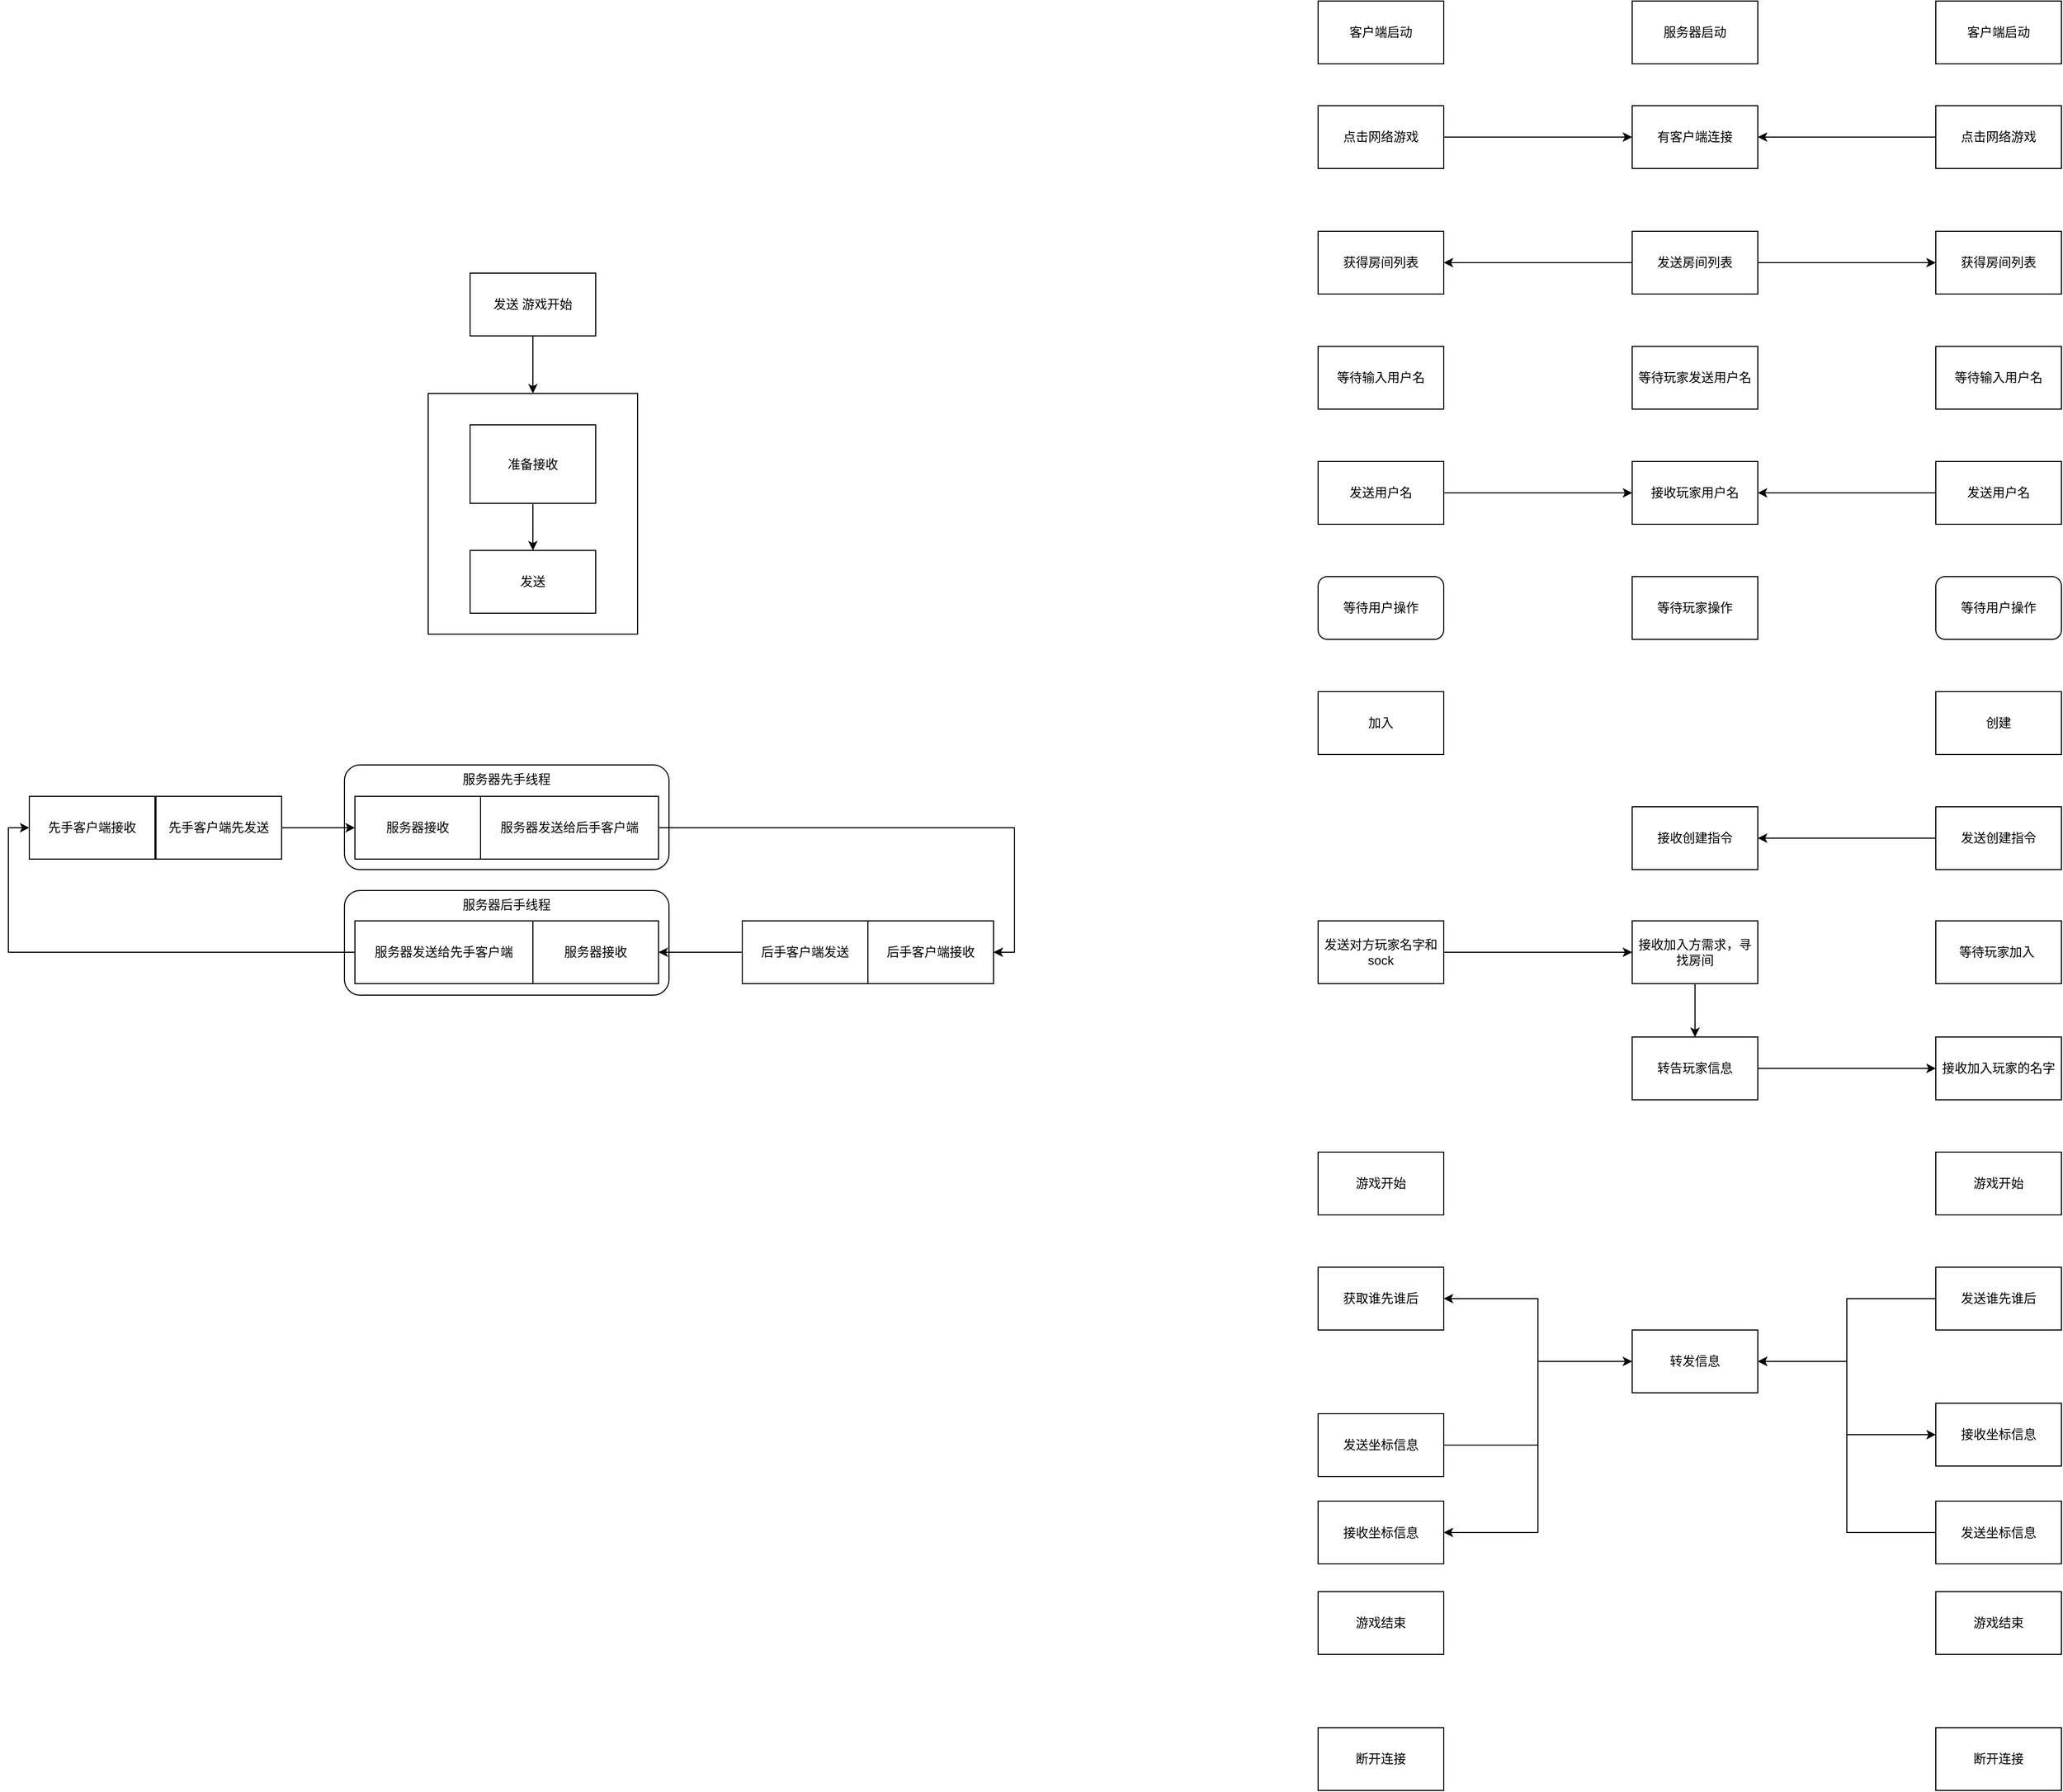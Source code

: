 <mxfile version="13.9.9" type="device"><diagram id="1s2Vgxn-b_jySoX7xPfV" name="第 1 页"><mxGraphModel dx="2740" dy="798" grid="1" gridSize="10" guides="1" tooltips="1" connect="1" arrows="1" fold="1" page="1" pageScale="1" pageWidth="827" pageHeight="1169" math="0" shadow="0"><root><mxCell id="0"/><mxCell id="1" parent="0"/><mxCell id="uEhjVrVfKia0FHYJH1ai-1" value="made by yyyf" style="rounded=0;whiteSpace=wrap;html=1;" vertex="1" parent="1"><mxGeometry x="-880" y="700" width="120" height="60" as="geometry"/></mxCell><mxCell id="krzddPBnEMqZszo9SkTy-14" value="服务器先手线程" style="rounded=1;whiteSpace=wrap;html=1;verticalAlign=top;" parent="1" vertex="1"><mxGeometry x="-1000" y="1020" width="310" height="100" as="geometry"/></mxCell><mxCell id="krzddPBnEMqZszo9SkTy-13" value="服务器后手线程" style="rounded=1;whiteSpace=wrap;html=1;verticalAlign=top;" parent="1" vertex="1"><mxGeometry x="-1000" y="1140" width="310" height="100" as="geometry"/></mxCell><mxCell id="unU1HjFAT51FPBRmw0fd-4" value="" style="rounded=0;whiteSpace=wrap;html=1;" parent="1" vertex="1"><mxGeometry x="-920" y="665" width="200" height="230" as="geometry"/></mxCell><mxCell id="c_8PGOOVGQ9NxCZNv5Vo-10" style="edgeStyle=orthogonalEdgeStyle;rounded=0;orthogonalLoop=1;jettySize=auto;html=1;" parent="1" source="c_8PGOOVGQ9NxCZNv5Vo-1" target="c_8PGOOVGQ9NxCZNv5Vo-9" edge="1"><mxGeometry relative="1" as="geometry"/></mxCell><mxCell id="c_8PGOOVGQ9NxCZNv5Vo-1" value="点击网络游戏" style="rounded=0;whiteSpace=wrap;html=1;" parent="1" vertex="1"><mxGeometry x="520" y="390" width="120" height="60" as="geometry"/></mxCell><mxCell id="c_8PGOOVGQ9NxCZNv5Vo-2" value="获得房间列表" style="rounded=0;whiteSpace=wrap;html=1;" parent="1" vertex="1"><mxGeometry x="520" y="510" width="120" height="60" as="geometry"/></mxCell><mxCell id="c_8PGOOVGQ9NxCZNv5Vo-3" value="等待输入用户名" style="rounded=0;whiteSpace=wrap;html=1;" parent="1" vertex="1"><mxGeometry x="520" y="620" width="120" height="60" as="geometry"/></mxCell><mxCell id="c_8PGOOVGQ9NxCZNv5Vo-15" style="edgeStyle=orthogonalEdgeStyle;rounded=0;orthogonalLoop=1;jettySize=auto;html=1;" parent="1" source="c_8PGOOVGQ9NxCZNv5Vo-4" target="c_8PGOOVGQ9NxCZNv5Vo-14" edge="1"><mxGeometry relative="1" as="geometry"/></mxCell><mxCell id="c_8PGOOVGQ9NxCZNv5Vo-4" value="发送用户名" style="rounded=0;whiteSpace=wrap;html=1;" parent="1" vertex="1"><mxGeometry x="520" y="730" width="120" height="60" as="geometry"/></mxCell><mxCell id="c_8PGOOVGQ9NxCZNv5Vo-5" value="等待用户操作" style="rounded=1;whiteSpace=wrap;html=1;" parent="1" vertex="1"><mxGeometry x="520" y="840" width="120" height="60" as="geometry"/></mxCell><mxCell id="c_8PGOOVGQ9NxCZNv5Vo-7" value="创建" style="rounded=0;whiteSpace=wrap;html=1;" parent="1" vertex="1"><mxGeometry x="520" y="950" width="120" height="60" as="geometry"/></mxCell><mxCell id="c_8PGOOVGQ9NxCZNv5Vo-8" value="服务器启动" style="rounded=0;whiteSpace=wrap;html=1;" parent="1" vertex="1"><mxGeometry x="230" y="290" width="120" height="60" as="geometry"/></mxCell><mxCell id="c_8PGOOVGQ9NxCZNv5Vo-9" value="有客户端连接" style="rounded=0;whiteSpace=wrap;html=1;" parent="1" vertex="1"><mxGeometry x="230" y="390" width="120" height="60" as="geometry"/></mxCell><mxCell id="c_8PGOOVGQ9NxCZNv5Vo-12" style="edgeStyle=orthogonalEdgeStyle;rounded=0;orthogonalLoop=1;jettySize=auto;html=1;" parent="1" source="c_8PGOOVGQ9NxCZNv5Vo-11" target="c_8PGOOVGQ9NxCZNv5Vo-2" edge="1"><mxGeometry relative="1" as="geometry"/></mxCell><mxCell id="c_8PGOOVGQ9NxCZNv5Vo-60" style="edgeStyle=orthogonalEdgeStyle;rounded=0;orthogonalLoop=1;jettySize=auto;html=1;" parent="1" source="c_8PGOOVGQ9NxCZNv5Vo-11" target="c_8PGOOVGQ9NxCZNv5Vo-27" edge="1"><mxGeometry relative="1" as="geometry"/></mxCell><mxCell id="c_8PGOOVGQ9NxCZNv5Vo-11" value="发送房间列表" style="rounded=0;whiteSpace=wrap;html=1;" parent="1" vertex="1"><mxGeometry x="230" y="510" width="120" height="60" as="geometry"/></mxCell><mxCell id="c_8PGOOVGQ9NxCZNv5Vo-13" value="等待玩家发送用户名" style="rounded=0;whiteSpace=wrap;html=1;" parent="1" vertex="1"><mxGeometry x="230" y="620" width="120" height="60" as="geometry"/></mxCell><mxCell id="c_8PGOOVGQ9NxCZNv5Vo-14" value="接收玩家用户名" style="rounded=0;whiteSpace=wrap;html=1;" parent="1" vertex="1"><mxGeometry x="230" y="730" width="120" height="60" as="geometry"/></mxCell><mxCell id="c_8PGOOVGQ9NxCZNv5Vo-16" value="等待玩家操作" style="rounded=0;whiteSpace=wrap;html=1;" parent="1" vertex="1"><mxGeometry x="230" y="840" width="120" height="60" as="geometry"/></mxCell><mxCell id="c_8PGOOVGQ9NxCZNv5Vo-20" style="edgeStyle=orthogonalEdgeStyle;rounded=0;orthogonalLoop=1;jettySize=auto;html=1;" parent="1" source="c_8PGOOVGQ9NxCZNv5Vo-17" target="c_8PGOOVGQ9NxCZNv5Vo-18" edge="1"><mxGeometry relative="1" as="geometry"/></mxCell><mxCell id="c_8PGOOVGQ9NxCZNv5Vo-17" value="发送创建指令" style="rounded=0;whiteSpace=wrap;html=1;" parent="1" vertex="1"><mxGeometry x="520" y="1060" width="120" height="60" as="geometry"/></mxCell><mxCell id="c_8PGOOVGQ9NxCZNv5Vo-18" value="接收创建指令" style="rounded=0;whiteSpace=wrap;html=1;" parent="1" vertex="1"><mxGeometry x="230" y="1060" width="120" height="60" as="geometry"/></mxCell><mxCell id="c_8PGOOVGQ9NxCZNv5Vo-21" value="等待玩家加入&amp;nbsp;" style="rounded=0;whiteSpace=wrap;html=1;" parent="1" vertex="1"><mxGeometry x="520" y="1169" width="120" height="60" as="geometry"/></mxCell><mxCell id="c_8PGOOVGQ9NxCZNv5Vo-22" value="接收加入玩家的名字" style="rounded=0;whiteSpace=wrap;html=1;" parent="1" vertex="1"><mxGeometry x="520" y="1280" width="120" height="60" as="geometry"/></mxCell><mxCell id="c_8PGOOVGQ9NxCZNv5Vo-23" value="游戏开始" style="rounded=0;whiteSpace=wrap;html=1;" parent="1" vertex="1"><mxGeometry x="520" y="1390" width="120" height="60" as="geometry"/></mxCell><mxCell id="c_8PGOOVGQ9NxCZNv5Vo-25" style="edgeStyle=orthogonalEdgeStyle;rounded=0;orthogonalLoop=1;jettySize=auto;html=1;" parent="1" source="c_8PGOOVGQ9NxCZNv5Vo-24" target="c_8PGOOVGQ9NxCZNv5Vo-22" edge="1"><mxGeometry relative="1" as="geometry"/></mxCell><mxCell id="c_8PGOOVGQ9NxCZNv5Vo-24" value="转告玩家信息" style="rounded=0;whiteSpace=wrap;html=1;" parent="1" vertex="1"><mxGeometry x="230" y="1280" width="120" height="60" as="geometry"/></mxCell><mxCell id="c_8PGOOVGQ9NxCZNv5Vo-59" style="edgeStyle=orthogonalEdgeStyle;rounded=0;orthogonalLoop=1;jettySize=auto;html=1;" parent="1" source="c_8PGOOVGQ9NxCZNv5Vo-26" target="c_8PGOOVGQ9NxCZNv5Vo-9" edge="1"><mxGeometry relative="1" as="geometry"/></mxCell><mxCell id="c_8PGOOVGQ9NxCZNv5Vo-26" value="点击网络游戏" style="rounded=0;whiteSpace=wrap;html=1;" parent="1" vertex="1"><mxGeometry x="-70" y="390" width="120" height="60" as="geometry"/></mxCell><mxCell id="c_8PGOOVGQ9NxCZNv5Vo-27" value="获得房间列表" style="rounded=0;whiteSpace=wrap;html=1;" parent="1" vertex="1"><mxGeometry x="-70" y="510" width="120" height="60" as="geometry"/></mxCell><mxCell id="c_8PGOOVGQ9NxCZNv5Vo-28" value="等待输入用户名" style="rounded=0;whiteSpace=wrap;html=1;" parent="1" vertex="1"><mxGeometry x="-70" y="620" width="120" height="60" as="geometry"/></mxCell><mxCell id="c_8PGOOVGQ9NxCZNv5Vo-61" style="edgeStyle=orthogonalEdgeStyle;rounded=0;orthogonalLoop=1;jettySize=auto;html=1;" parent="1" source="c_8PGOOVGQ9NxCZNv5Vo-29" target="c_8PGOOVGQ9NxCZNv5Vo-14" edge="1"><mxGeometry relative="1" as="geometry"/></mxCell><mxCell id="c_8PGOOVGQ9NxCZNv5Vo-29" value="发送用户名" style="rounded=0;whiteSpace=wrap;html=1;" parent="1" vertex="1"><mxGeometry x="-70" y="730" width="120" height="60" as="geometry"/></mxCell><mxCell id="c_8PGOOVGQ9NxCZNv5Vo-30" value="等待用户操作" style="rounded=1;whiteSpace=wrap;html=1;" parent="1" vertex="1"><mxGeometry x="-70" y="840" width="120" height="60" as="geometry"/></mxCell><mxCell id="c_8PGOOVGQ9NxCZNv5Vo-31" value="加入" style="rounded=0;whiteSpace=wrap;html=1;" parent="1" vertex="1"><mxGeometry x="-70" y="950" width="120" height="60" as="geometry"/></mxCell><mxCell id="c_8PGOOVGQ9NxCZNv5Vo-32" value="客户端启动" style="rounded=0;whiteSpace=wrap;html=1;" parent="1" vertex="1"><mxGeometry x="-70" y="290" width="120" height="60" as="geometry"/></mxCell><mxCell id="c_8PGOOVGQ9NxCZNv5Vo-33" value="客户端启动" style="rounded=0;whiteSpace=wrap;html=1;" parent="1" vertex="1"><mxGeometry x="520" y="290" width="120" height="60" as="geometry"/></mxCell><mxCell id="c_8PGOOVGQ9NxCZNv5Vo-37" style="edgeStyle=orthogonalEdgeStyle;rounded=0;orthogonalLoop=1;jettySize=auto;html=1;" parent="1" source="c_8PGOOVGQ9NxCZNv5Vo-35" target="c_8PGOOVGQ9NxCZNv5Vo-36" edge="1"><mxGeometry relative="1" as="geometry"/></mxCell><mxCell id="c_8PGOOVGQ9NxCZNv5Vo-35" value="发送对方玩家名字和sock" style="rounded=0;whiteSpace=wrap;html=1;" parent="1" vertex="1"><mxGeometry x="-70" y="1169" width="120" height="60" as="geometry"/></mxCell><mxCell id="c_8PGOOVGQ9NxCZNv5Vo-38" style="edgeStyle=orthogonalEdgeStyle;rounded=0;orthogonalLoop=1;jettySize=auto;html=1;" parent="1" source="c_8PGOOVGQ9NxCZNv5Vo-36" target="c_8PGOOVGQ9NxCZNv5Vo-24" edge="1"><mxGeometry relative="1" as="geometry"/></mxCell><mxCell id="c_8PGOOVGQ9NxCZNv5Vo-36" value="接收加入方需求，寻找房间" style="rounded=0;whiteSpace=wrap;html=1;" parent="1" vertex="1"><mxGeometry x="230" y="1169" width="120" height="60" as="geometry"/></mxCell><mxCell id="c_8PGOOVGQ9NxCZNv5Vo-39" value="游戏开始" style="rounded=0;whiteSpace=wrap;html=1;" parent="1" vertex="1"><mxGeometry x="-70" y="1390" width="120" height="60" as="geometry"/></mxCell><mxCell id="c_8PGOOVGQ9NxCZNv5Vo-40" value="游戏结束" style="rounded=0;whiteSpace=wrap;html=1;" parent="1" vertex="1"><mxGeometry x="-70" y="1810" width="120" height="60" as="geometry"/></mxCell><mxCell id="c_8PGOOVGQ9NxCZNv5Vo-41" value="断开连接" style="rounded=0;whiteSpace=wrap;html=1;" parent="1" vertex="1"><mxGeometry x="-70" y="1940" width="120" height="60" as="geometry"/></mxCell><mxCell id="c_8PGOOVGQ9NxCZNv5Vo-42" value="游戏结束" style="rounded=0;whiteSpace=wrap;html=1;" parent="1" vertex="1"><mxGeometry x="520" y="1810" width="120" height="60" as="geometry"/></mxCell><mxCell id="c_8PGOOVGQ9NxCZNv5Vo-43" value="断开连接" style="rounded=0;whiteSpace=wrap;html=1;" parent="1" vertex="1"><mxGeometry x="520" y="1940" width="120" height="60" as="geometry"/></mxCell><mxCell id="c_8PGOOVGQ9NxCZNv5Vo-48" style="edgeStyle=orthogonalEdgeStyle;rounded=0;orthogonalLoop=1;jettySize=auto;html=1;" parent="1" source="c_8PGOOVGQ9NxCZNv5Vo-46" target="c_8PGOOVGQ9NxCZNv5Vo-47" edge="1"><mxGeometry relative="1" as="geometry"/></mxCell><mxCell id="c_8PGOOVGQ9NxCZNv5Vo-46" value="发送谁先谁后" style="rounded=0;whiteSpace=wrap;html=1;" parent="1" vertex="1"><mxGeometry x="520" y="1500" width="120" height="60" as="geometry"/></mxCell><mxCell id="c_8PGOOVGQ9NxCZNv5Vo-50" style="edgeStyle=orthogonalEdgeStyle;rounded=0;orthogonalLoop=1;jettySize=auto;html=1;" parent="1" source="c_8PGOOVGQ9NxCZNv5Vo-47" target="c_8PGOOVGQ9NxCZNv5Vo-49" edge="1"><mxGeometry relative="1" as="geometry"/></mxCell><mxCell id="c_8PGOOVGQ9NxCZNv5Vo-56" style="edgeStyle=orthogonalEdgeStyle;rounded=0;orthogonalLoop=1;jettySize=auto;html=1;entryX=0;entryY=0.5;entryDx=0;entryDy=0;" parent="1" source="c_8PGOOVGQ9NxCZNv5Vo-47" target="c_8PGOOVGQ9NxCZNv5Vo-53" edge="1"><mxGeometry relative="1" as="geometry"/></mxCell><mxCell id="c_8PGOOVGQ9NxCZNv5Vo-58" style="edgeStyle=orthogonalEdgeStyle;rounded=0;orthogonalLoop=1;jettySize=auto;html=1;entryX=1;entryY=0.5;entryDx=0;entryDy=0;" parent="1" source="c_8PGOOVGQ9NxCZNv5Vo-47" target="c_8PGOOVGQ9NxCZNv5Vo-54" edge="1"><mxGeometry relative="1" as="geometry"/></mxCell><mxCell id="c_8PGOOVGQ9NxCZNv5Vo-47" value="转发信息" style="rounded=0;whiteSpace=wrap;html=1;" parent="1" vertex="1"><mxGeometry x="230" y="1560" width="120" height="60" as="geometry"/></mxCell><mxCell id="c_8PGOOVGQ9NxCZNv5Vo-49" value="获取谁先谁后" style="rounded=0;whiteSpace=wrap;html=1;" parent="1" vertex="1"><mxGeometry x="-70" y="1500" width="120" height="60" as="geometry"/></mxCell><mxCell id="c_8PGOOVGQ9NxCZNv5Vo-52" style="edgeStyle=orthogonalEdgeStyle;rounded=0;orthogonalLoop=1;jettySize=auto;html=1;entryX=0;entryY=0.5;entryDx=0;entryDy=0;" parent="1" source="c_8PGOOVGQ9NxCZNv5Vo-51" target="c_8PGOOVGQ9NxCZNv5Vo-47" edge="1"><mxGeometry relative="1" as="geometry"/></mxCell><mxCell id="c_8PGOOVGQ9NxCZNv5Vo-51" value="发送坐标信息" style="rounded=0;whiteSpace=wrap;html=1;" parent="1" vertex="1"><mxGeometry x="-70" y="1640" width="120" height="60" as="geometry"/></mxCell><mxCell id="c_8PGOOVGQ9NxCZNv5Vo-53" value="接收坐标信息" style="rounded=0;whiteSpace=wrap;html=1;" parent="1" vertex="1"><mxGeometry x="520" y="1630" width="120" height="60" as="geometry"/></mxCell><mxCell id="c_8PGOOVGQ9NxCZNv5Vo-54" value="接收坐标信息" style="rounded=0;whiteSpace=wrap;html=1;" parent="1" vertex="1"><mxGeometry x="-70" y="1723.5" width="120" height="60" as="geometry"/></mxCell><mxCell id="c_8PGOOVGQ9NxCZNv5Vo-57" style="edgeStyle=orthogonalEdgeStyle;rounded=0;orthogonalLoop=1;jettySize=auto;html=1;entryX=1;entryY=0.5;entryDx=0;entryDy=0;" parent="1" source="c_8PGOOVGQ9NxCZNv5Vo-55" target="c_8PGOOVGQ9NxCZNv5Vo-47" edge="1"><mxGeometry relative="1" as="geometry"/></mxCell><mxCell id="c_8PGOOVGQ9NxCZNv5Vo-55" value="发送坐标信息" style="rounded=0;whiteSpace=wrap;html=1;" parent="1" vertex="1"><mxGeometry x="520" y="1723.5" width="120" height="60" as="geometry"/></mxCell><mxCell id="unU1HjFAT51FPBRmw0fd-5" style="edgeStyle=orthogonalEdgeStyle;rounded=0;orthogonalLoop=1;jettySize=auto;html=1;" parent="1" source="unU1HjFAT51FPBRmw0fd-1" target="unU1HjFAT51FPBRmw0fd-4" edge="1"><mxGeometry relative="1" as="geometry"/></mxCell><mxCell id="unU1HjFAT51FPBRmw0fd-1" value="发送 游戏开始" style="rounded=0;whiteSpace=wrap;html=1;" parent="1" vertex="1"><mxGeometry x="-880" y="550" width="120" height="60" as="geometry"/></mxCell><mxCell id="unU1HjFAT51FPBRmw0fd-6" style="edgeStyle=orthogonalEdgeStyle;rounded=0;orthogonalLoop=1;jettySize=auto;html=1;" parent="1" source="unU1HjFAT51FPBRmw0fd-2" target="unU1HjFAT51FPBRmw0fd-3" edge="1"><mxGeometry relative="1" as="geometry"/></mxCell><mxCell id="unU1HjFAT51FPBRmw0fd-2" value="准备接收" style="rounded=0;whiteSpace=wrap;html=1;" parent="1" vertex="1"><mxGeometry x="-880" y="695" width="120" height="75" as="geometry"/></mxCell><mxCell id="unU1HjFAT51FPBRmw0fd-3" value="发送" style="rounded=0;whiteSpace=wrap;html=1;" parent="1" vertex="1"><mxGeometry x="-880" y="815" width="120" height="60" as="geometry"/></mxCell><mxCell id="krzddPBnEMqZszo9SkTy-4" style="edgeStyle=orthogonalEdgeStyle;rounded=0;orthogonalLoop=1;jettySize=auto;html=1;entryX=0;entryY=0.5;entryDx=0;entryDy=0;" parent="1" source="krzddPBnEMqZszo9SkTy-1" target="krzddPBnEMqZszo9SkTy-2" edge="1"><mxGeometry relative="1" as="geometry"/></mxCell><mxCell id="krzddPBnEMqZszo9SkTy-1" value="先手客户端先发送" style="rounded=0;whiteSpace=wrap;html=1;" parent="1" vertex="1"><mxGeometry x="-1180" y="1050" width="120" height="60" as="geometry"/></mxCell><mxCell id="krzddPBnEMqZszo9SkTy-2" value="服务器接收" style="rounded=0;whiteSpace=wrap;html=1;" parent="1" vertex="1"><mxGeometry x="-990" y="1050" width="120" height="60" as="geometry"/></mxCell><mxCell id="krzddPBnEMqZszo9SkTy-15" style="edgeStyle=orthogonalEdgeStyle;rounded=0;orthogonalLoop=1;jettySize=auto;html=1;entryX=1;entryY=0.5;entryDx=0;entryDy=0;" parent="1" source="krzddPBnEMqZszo9SkTy-3" target="krzddPBnEMqZszo9SkTy-5" edge="1"><mxGeometry relative="1" as="geometry"/></mxCell><mxCell id="krzddPBnEMqZszo9SkTy-3" value="服务器发送给后手客户端" style="rounded=0;whiteSpace=wrap;html=1;" parent="1" vertex="1"><mxGeometry x="-870" y="1050" width="170" height="60" as="geometry"/></mxCell><mxCell id="krzddPBnEMqZszo9SkTy-5" value="后手客户端接收" style="rounded=0;whiteSpace=wrap;html=1;" parent="1" vertex="1"><mxGeometry x="-500" y="1169" width="120" height="60" as="geometry"/></mxCell><mxCell id="krzddPBnEMqZszo9SkTy-16" style="edgeStyle=orthogonalEdgeStyle;rounded=0;orthogonalLoop=1;jettySize=auto;html=1;" parent="1" source="krzddPBnEMqZszo9SkTy-7" target="krzddPBnEMqZszo9SkTy-9" edge="1"><mxGeometry relative="1" as="geometry"/></mxCell><mxCell id="krzddPBnEMqZszo9SkTy-7" value="后手客户端发送" style="rounded=0;whiteSpace=wrap;html=1;" parent="1" vertex="1"><mxGeometry x="-620" y="1169" width="120" height="60" as="geometry"/></mxCell><mxCell id="krzddPBnEMqZszo9SkTy-8" value="先手客户端接收" style="rounded=0;whiteSpace=wrap;html=1;" parent="1" vertex="1"><mxGeometry x="-1301" y="1050" width="120" height="60" as="geometry"/></mxCell><mxCell id="krzddPBnEMqZszo9SkTy-9" value="服务器接收" style="rounded=0;whiteSpace=wrap;html=1;" parent="1" vertex="1"><mxGeometry x="-820" y="1169" width="120" height="60" as="geometry"/></mxCell><mxCell id="krzddPBnEMqZszo9SkTy-12" style="edgeStyle=orthogonalEdgeStyle;rounded=0;orthogonalLoop=1;jettySize=auto;html=1;entryX=0;entryY=0.5;entryDx=0;entryDy=0;" parent="1" source="krzddPBnEMqZszo9SkTy-10" target="krzddPBnEMqZszo9SkTy-8" edge="1"><mxGeometry relative="1" as="geometry"/></mxCell><mxCell id="krzddPBnEMqZszo9SkTy-10" value="服务器发送给先手客户端" style="rounded=0;whiteSpace=wrap;html=1;" parent="1" vertex="1"><mxGeometry x="-990" y="1169" width="170" height="60" as="geometry"/></mxCell></root></mxGraphModel></diagram></mxfile>
